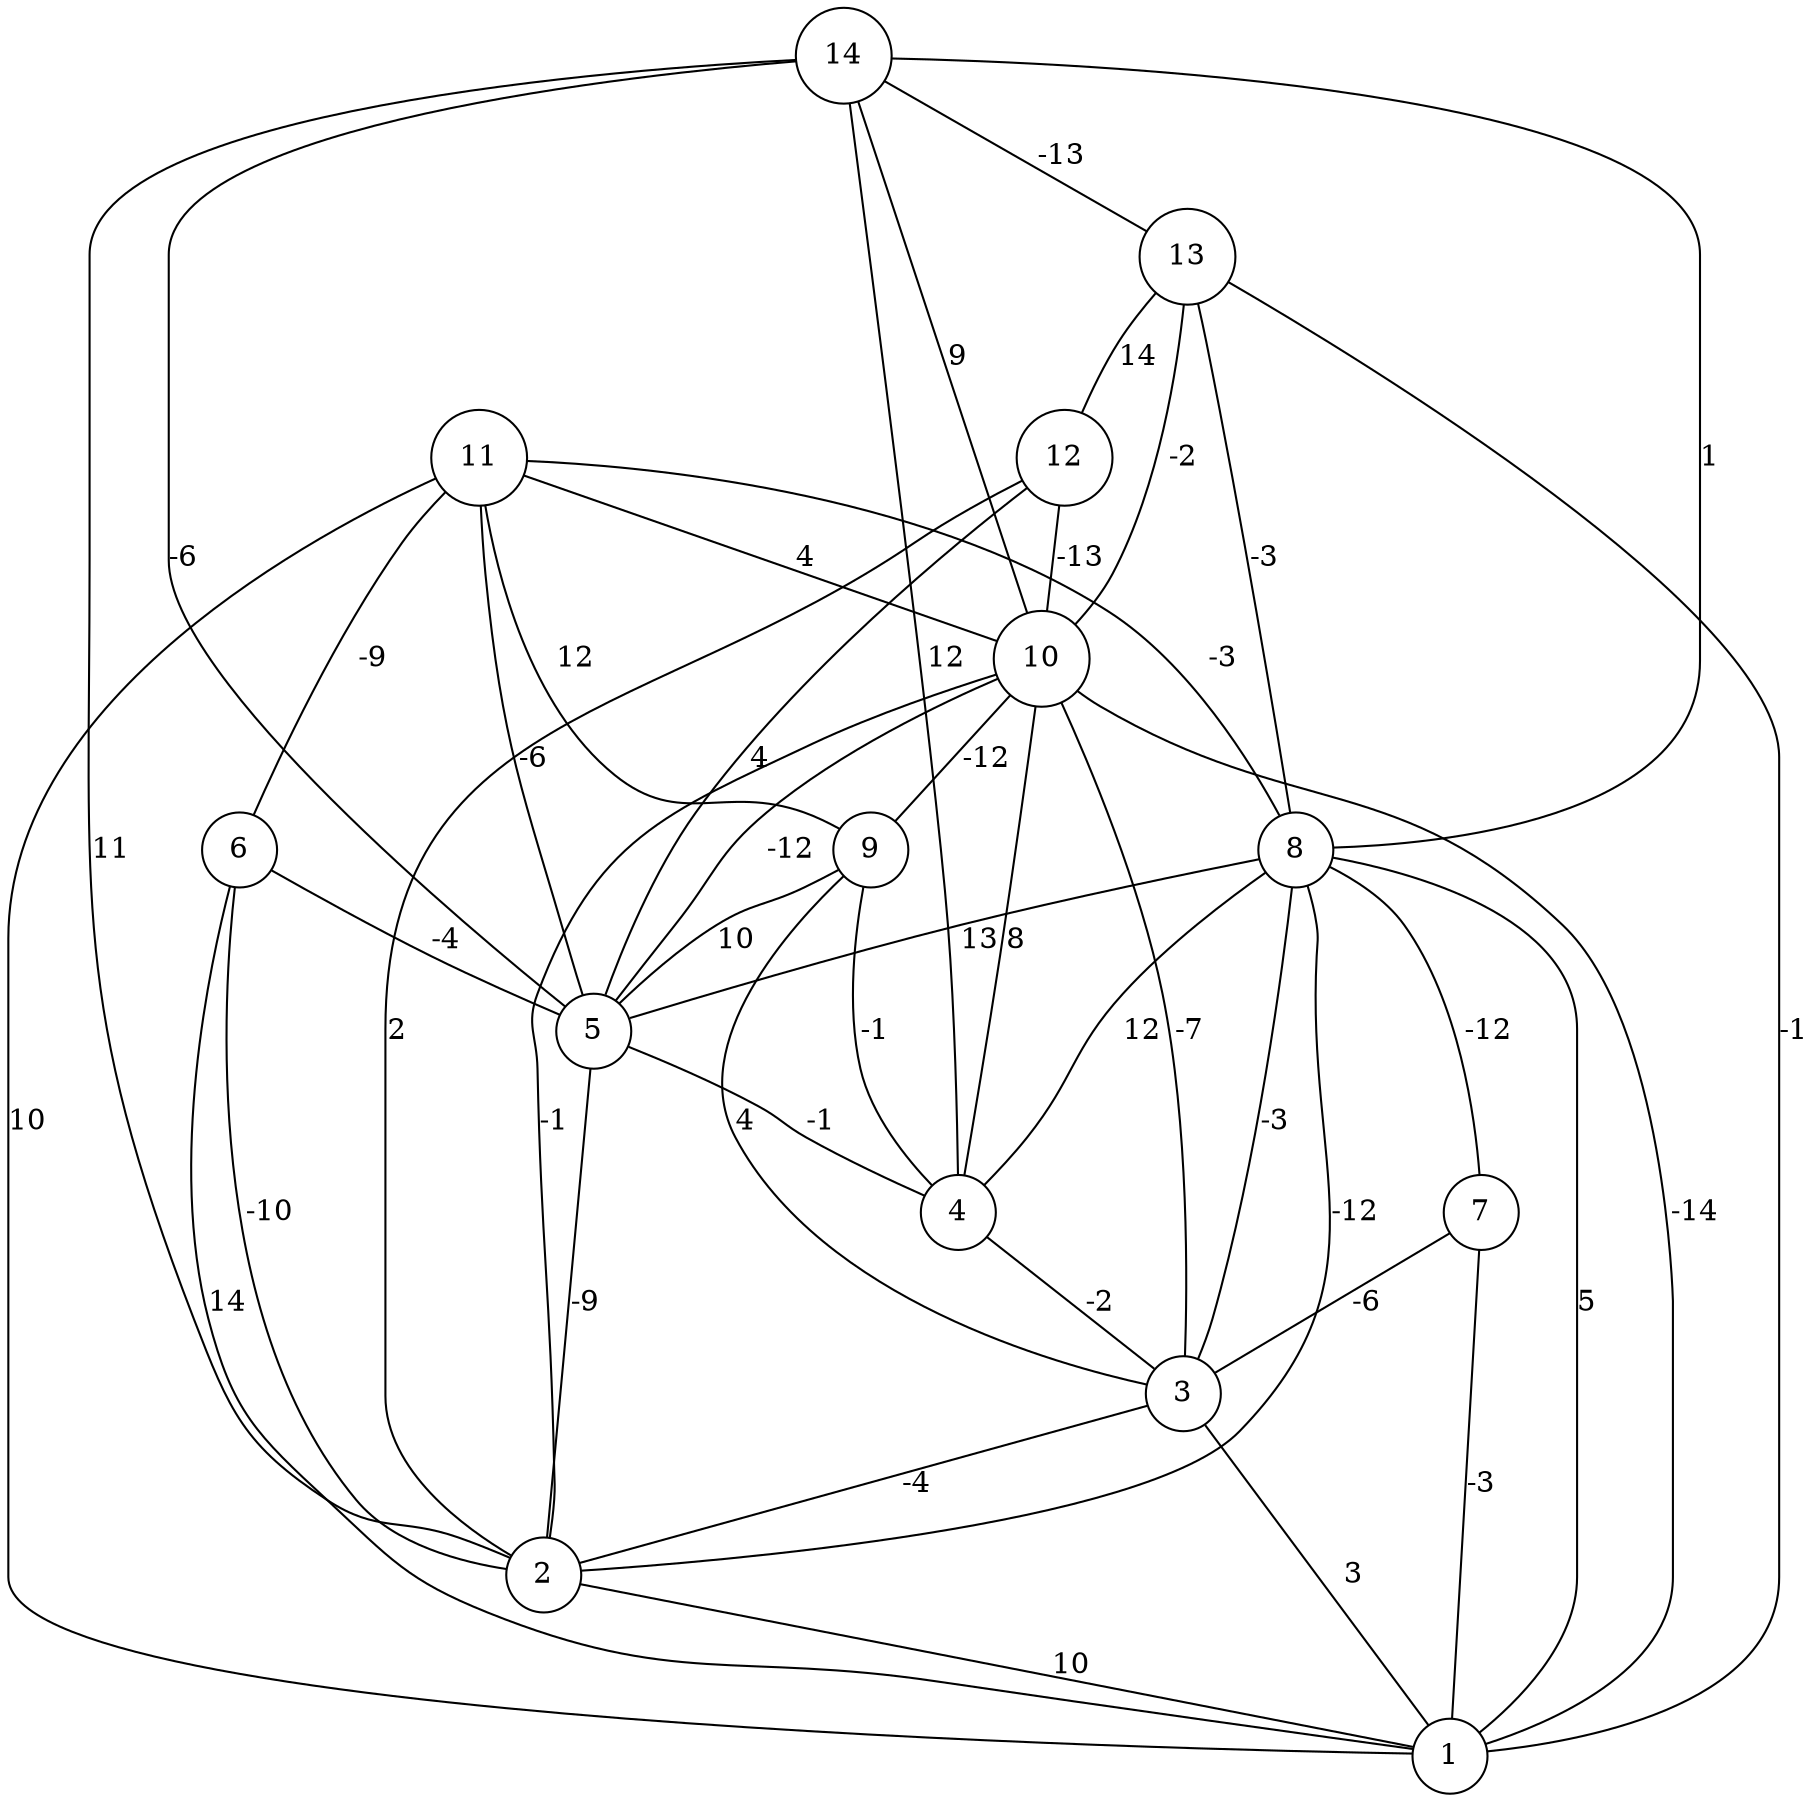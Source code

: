 graph { 
	 fontname="Helvetica,Arial,sans-serif" 
	 node [shape = circle]; 
	 14 -- 2 [label = "11"];
	 14 -- 4 [label = "12"];
	 14 -- 5 [label = "-6"];
	 14 -- 8 [label = "1"];
	 14 -- 10 [label = "9"];
	 14 -- 13 [label = "-13"];
	 13 -- 1 [label = "-1"];
	 13 -- 8 [label = "-3"];
	 13 -- 10 [label = "-2"];
	 13 -- 12 [label = "14"];
	 12 -- 2 [label = "2"];
	 12 -- 5 [label = "4"];
	 12 -- 10 [label = "-13"];
	 11 -- 1 [label = "10"];
	 11 -- 5 [label = "-6"];
	 11 -- 6 [label = "-9"];
	 11 -- 8 [label = "-3"];
	 11 -- 9 [label = "12"];
	 11 -- 10 [label = "4"];
	 10 -- 1 [label = "-14"];
	 10 -- 2 [label = "-1"];
	 10 -- 3 [label = "-7"];
	 10 -- 4 [label = "8"];
	 10 -- 5 [label = "-12"];
	 10 -- 9 [label = "-12"];
	 9 -- 3 [label = "4"];
	 9 -- 4 [label = "-1"];
	 9 -- 5 [label = "10"];
	 8 -- 1 [label = "5"];
	 8 -- 2 [label = "-12"];
	 8 -- 3 [label = "-3"];
	 8 -- 4 [label = "12"];
	 8 -- 5 [label = "13"];
	 8 -- 7 [label = "-12"];
	 7 -- 1 [label = "-3"];
	 7 -- 3 [label = "-6"];
	 6 -- 1 [label = "14"];
	 6 -- 2 [label = "-10"];
	 6 -- 5 [label = "-4"];
	 5 -- 2 [label = "-9"];
	 5 -- 4 [label = "-1"];
	 4 -- 3 [label = "-2"];
	 3 -- 1 [label = "3"];
	 3 -- 2 [label = "-4"];
	 2 -- 1 [label = "10"];
	 1;
	 2;
	 3;
	 4;
	 5;
	 6;
	 7;
	 8;
	 9;
	 10;
	 11;
	 12;
	 13;
	 14;
}
